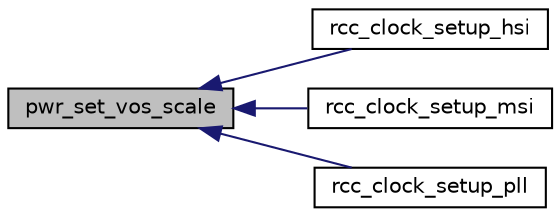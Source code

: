 digraph "pwr_set_vos_scale"
{
  edge [fontname="Helvetica",fontsize="10",labelfontname="Helvetica",labelfontsize="10"];
  node [fontname="Helvetica",fontsize="10",shape=record];
  rankdir="LR";
  Node1 [label="pwr_set_vos_scale",height=0.2,width=0.4,color="black", fillcolor="grey75", style="filled" fontcolor="black"];
  Node1 -> Node2 [dir="back",color="midnightblue",fontsize="10",style="solid",fontname="Helvetica"];
  Node2 [label="rcc_clock_setup_hsi",height=0.2,width=0.4,color="black", fillcolor="white", style="filled",URL="$group__STM32L1xx__rcc__defines.html#ga3d30e886f8749e059865bd3fc7a14ccd"];
  Node1 -> Node3 [dir="back",color="midnightblue",fontsize="10",style="solid",fontname="Helvetica"];
  Node3 [label="rcc_clock_setup_msi",height=0.2,width=0.4,color="black", fillcolor="white", style="filled",URL="$group__STM32L1xx__rcc__defines.html#ga71d9ff219cb4e09c3cddbf383e8c47b3"];
  Node1 -> Node4 [dir="back",color="midnightblue",fontsize="10",style="solid",fontname="Helvetica"];
  Node4 [label="rcc_clock_setup_pll",height=0.2,width=0.4,color="black", fillcolor="white", style="filled",URL="$group__STM32L1xx__rcc__defines.html#ga76b12063e828a7af960d375dee952d31"];
}
